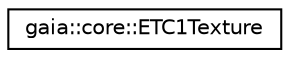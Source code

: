 digraph G
{
  edge [fontname="Helvetica",fontsize="10",labelfontname="Helvetica",labelfontsize="10"];
  node [fontname="Helvetica",fontsize="10",shape=record];
  rankdir=LR;
  Node1 [label="gaia::core::ETC1Texture",height=0.2,width=0.4,color="black", fillcolor="white", style="filled",URL="$df/d34/classgaia_1_1core_1_1_e_t_c1_texture.html",tooltip="A utility class encapsulating a compressed ETC1 texture."];
}
